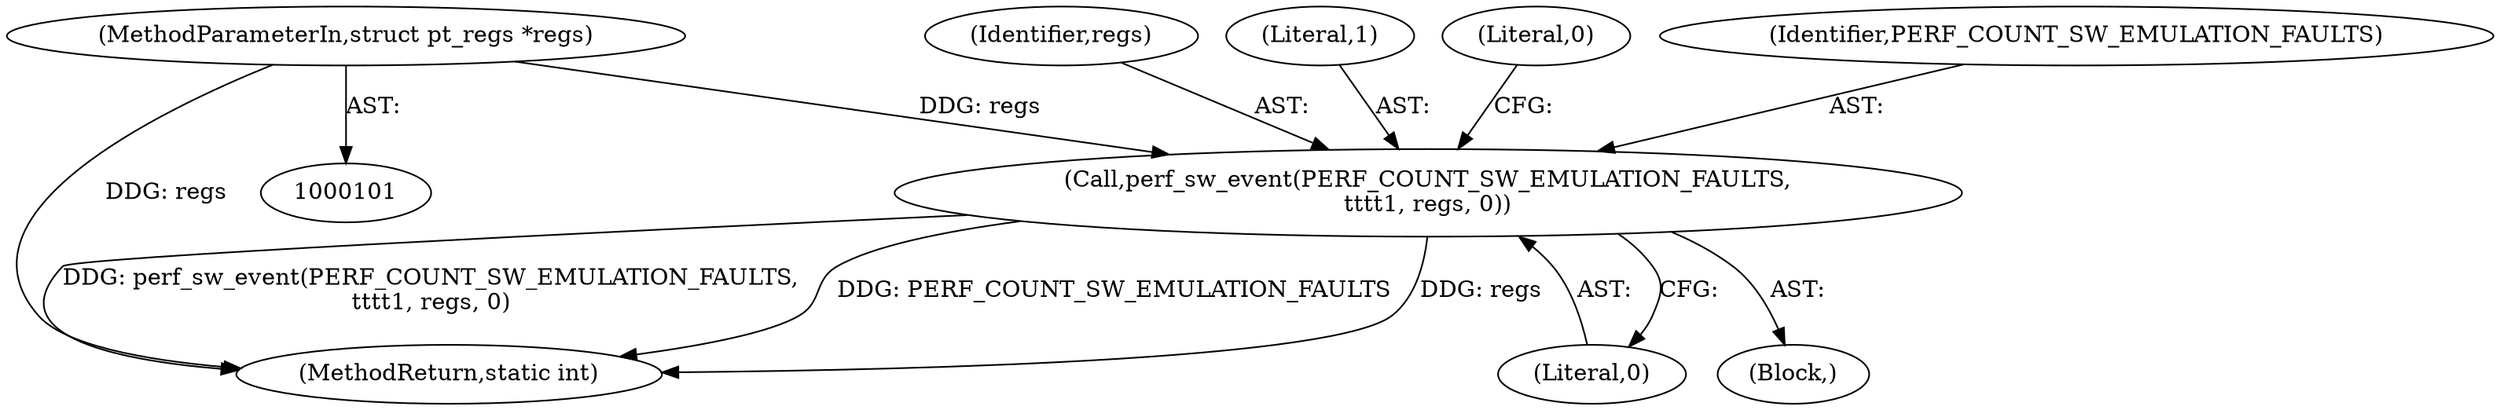 digraph "0_linux_a8b0ca17b80e92faab46ee7179ba9e99ccb61233_10@pointer" {
"1000102" [label="(MethodParameterIn,struct pt_regs *regs)"];
"1000118" [label="(Call,perf_sw_event(PERF_COUNT_SW_EMULATION_FAULTS,\n\t\t\t\t1, regs, 0))"];
"1000122" [label="(Literal,0)"];
"1000128" [label="(MethodReturn,static int)"];
"1000121" [label="(Identifier,regs)"];
"1000120" [label="(Literal,1)"];
"1000118" [label="(Call,perf_sw_event(PERF_COUNT_SW_EMULATION_FAULTS,\n\t\t\t\t1, regs, 0))"];
"1000124" [label="(Literal,0)"];
"1000102" [label="(MethodParameterIn,struct pt_regs *regs)"];
"1000117" [label="(Block,)"];
"1000119" [label="(Identifier,PERF_COUNT_SW_EMULATION_FAULTS)"];
"1000102" -> "1000101"  [label="AST: "];
"1000102" -> "1000128"  [label="DDG: regs"];
"1000102" -> "1000118"  [label="DDG: regs"];
"1000118" -> "1000117"  [label="AST: "];
"1000118" -> "1000122"  [label="CFG: "];
"1000119" -> "1000118"  [label="AST: "];
"1000120" -> "1000118"  [label="AST: "];
"1000121" -> "1000118"  [label="AST: "];
"1000122" -> "1000118"  [label="AST: "];
"1000124" -> "1000118"  [label="CFG: "];
"1000118" -> "1000128"  [label="DDG: perf_sw_event(PERF_COUNT_SW_EMULATION_FAULTS,\n\t\t\t\t1, regs, 0)"];
"1000118" -> "1000128"  [label="DDG: PERF_COUNT_SW_EMULATION_FAULTS"];
"1000118" -> "1000128"  [label="DDG: regs"];
}
